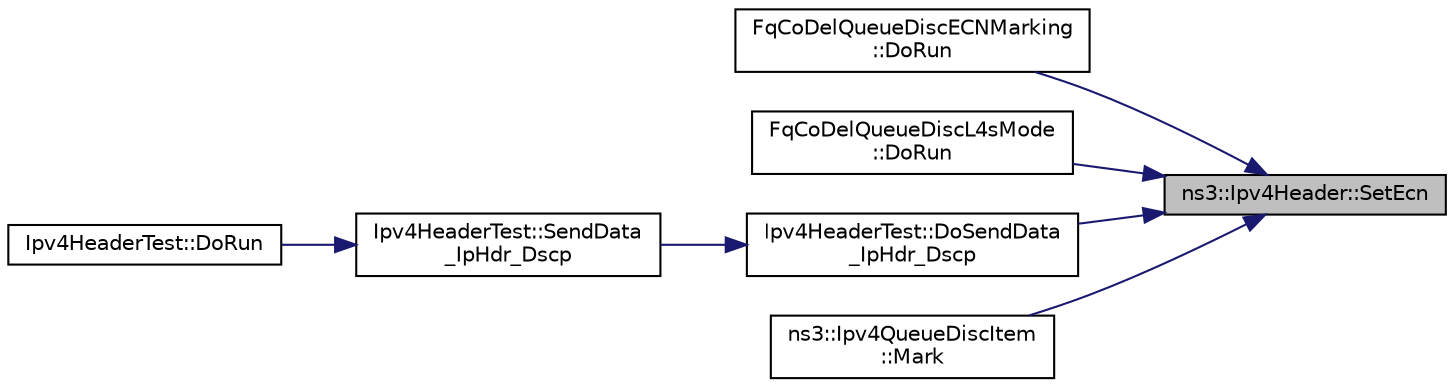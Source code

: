 digraph "ns3::Ipv4Header::SetEcn"
{
 // LATEX_PDF_SIZE
  edge [fontname="Helvetica",fontsize="10",labelfontname="Helvetica",labelfontsize="10"];
  node [fontname="Helvetica",fontsize="10",shape=record];
  rankdir="RL";
  Node1 [label="ns3::Ipv4Header::SetEcn",height=0.2,width=0.4,color="black", fillcolor="grey75", style="filled", fontcolor="black",tooltip="Set ECN Field."];
  Node1 -> Node2 [dir="back",color="midnightblue",fontsize="10",style="solid",fontname="Helvetica"];
  Node2 [label="FqCoDelQueueDiscECNMarking\l::DoRun",height=0.2,width=0.4,color="black", fillcolor="white", style="filled",URL="$class_fq_co_del_queue_disc_e_c_n_marking.html#a06f4af70fc58777dca8de5e6ee3fafb3",tooltip="Implementation to actually run this TestCase."];
  Node1 -> Node3 [dir="back",color="midnightblue",fontsize="10",style="solid",fontname="Helvetica"];
  Node3 [label="FqCoDelQueueDiscL4sMode\l::DoRun",height=0.2,width=0.4,color="black", fillcolor="white", style="filled",URL="$class_fq_co_del_queue_disc_l4s_mode.html#a9ad51d297d6d90a5b639f917d99bfeda",tooltip="Implementation to actually run this TestCase."];
  Node1 -> Node4 [dir="back",color="midnightblue",fontsize="10",style="solid",fontname="Helvetica"];
  Node4 [label="Ipv4HeaderTest::DoSendData\l_IpHdr_Dscp",height=0.2,width=0.4,color="black", fillcolor="white", style="filled",URL="$class_ipv4_header_test.html#add7c6ef7aa63f94ed04b22090ccc551e",tooltip="Send a packet with speciic DSCP and ECN fields."];
  Node4 -> Node5 [dir="back",color="midnightblue",fontsize="10",style="solid",fontname="Helvetica"];
  Node5 [label="Ipv4HeaderTest::SendData\l_IpHdr_Dscp",height=0.2,width=0.4,color="black", fillcolor="white", style="filled",URL="$class_ipv4_header_test.html#afbd0cfc4212b3a0d8846faa662cbc7bc",tooltip="Send a packet with speciic DSCP and ECN fields."];
  Node5 -> Node6 [dir="back",color="midnightblue",fontsize="10",style="solid",fontname="Helvetica"];
  Node6 [label="Ipv4HeaderTest::DoRun",height=0.2,width=0.4,color="black", fillcolor="white", style="filled",URL="$class_ipv4_header_test.html#ad9026591beb17db0d9cbff0c34f9f69d",tooltip="Implementation to actually run this TestCase."];
  Node1 -> Node7 [dir="back",color="midnightblue",fontsize="10",style="solid",fontname="Helvetica"];
  Node7 [label="ns3::Ipv4QueueDiscItem\l::Mark",height=0.2,width=0.4,color="black", fillcolor="white", style="filled",URL="$classns3_1_1_ipv4_queue_disc_item.html#aed2df9ac4378c525656e4f6bae2a3757",tooltip="Marks the packet by setting ECN_CE bits if the packet has ECN_ECT0 or ECN_ECT1 set."];
}
